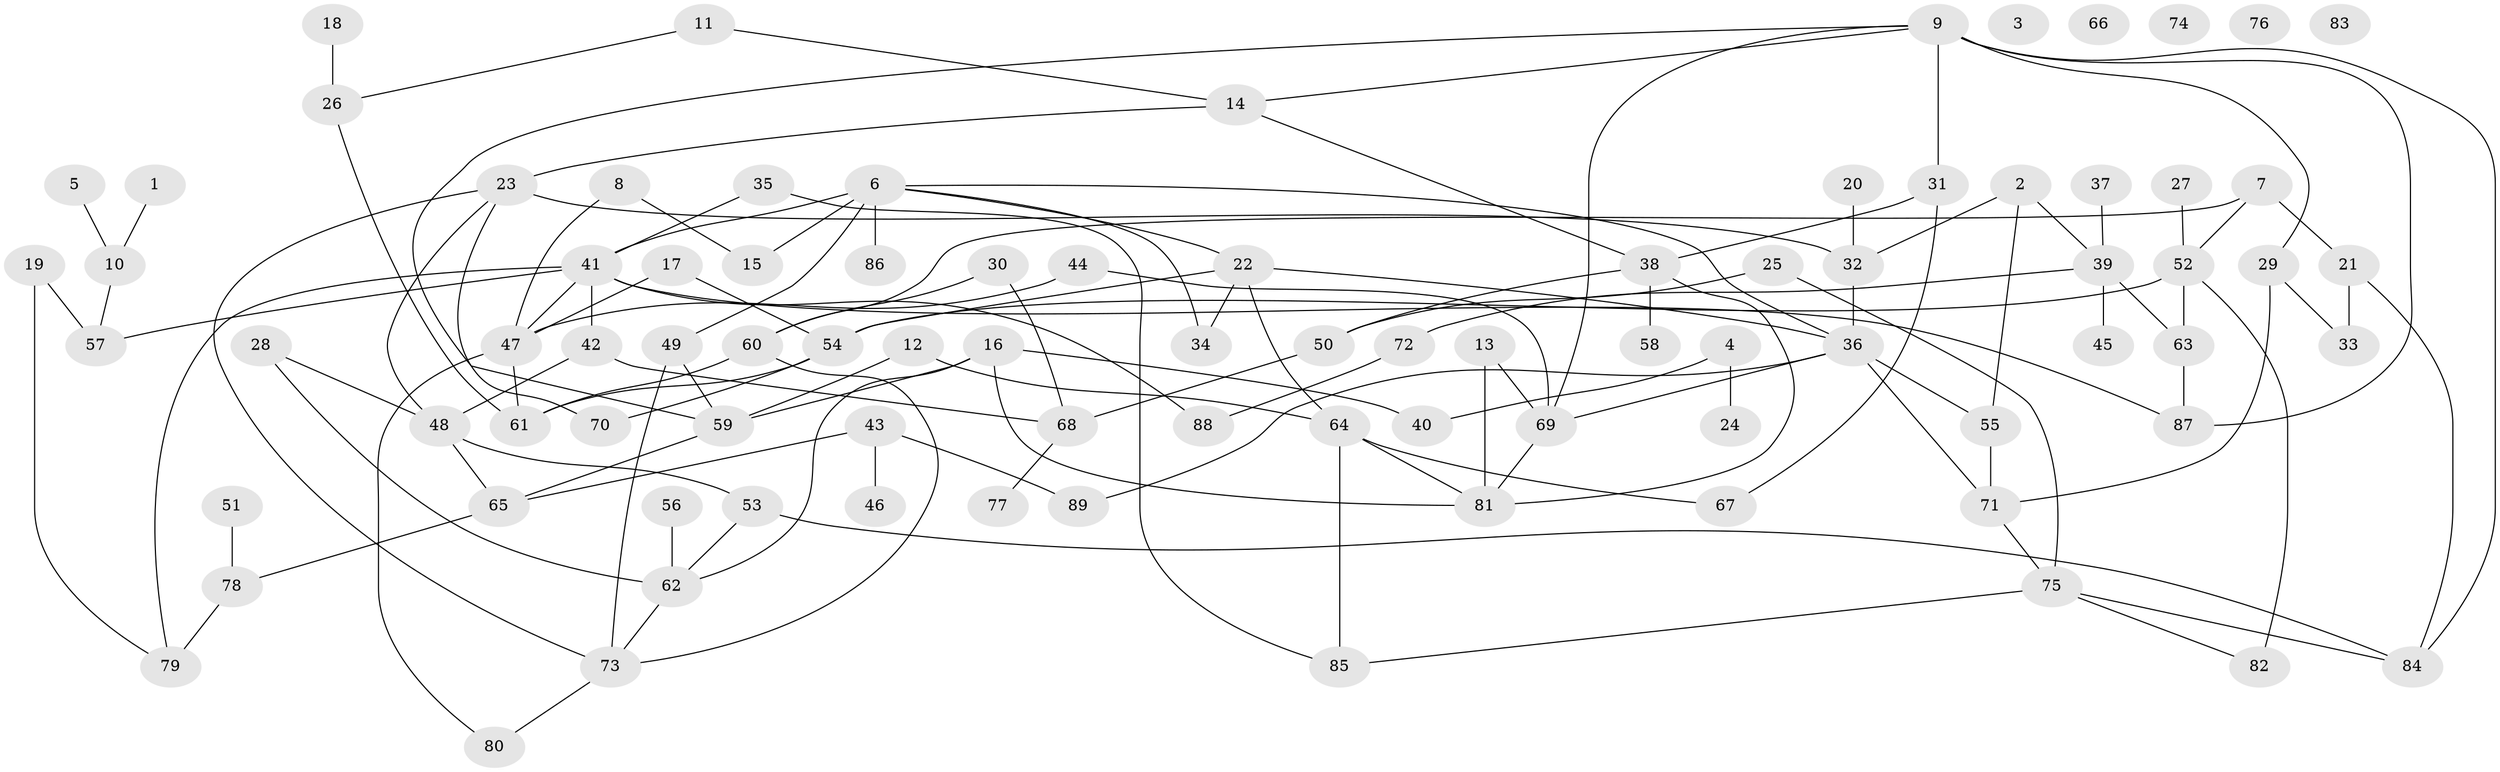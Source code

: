 // Generated by graph-tools (version 1.1) at 2025/25/03/09/25 03:25:18]
// undirected, 89 vertices, 129 edges
graph export_dot {
graph [start="1"]
  node [color=gray90,style=filled];
  1;
  2;
  3;
  4;
  5;
  6;
  7;
  8;
  9;
  10;
  11;
  12;
  13;
  14;
  15;
  16;
  17;
  18;
  19;
  20;
  21;
  22;
  23;
  24;
  25;
  26;
  27;
  28;
  29;
  30;
  31;
  32;
  33;
  34;
  35;
  36;
  37;
  38;
  39;
  40;
  41;
  42;
  43;
  44;
  45;
  46;
  47;
  48;
  49;
  50;
  51;
  52;
  53;
  54;
  55;
  56;
  57;
  58;
  59;
  60;
  61;
  62;
  63;
  64;
  65;
  66;
  67;
  68;
  69;
  70;
  71;
  72;
  73;
  74;
  75;
  76;
  77;
  78;
  79;
  80;
  81;
  82;
  83;
  84;
  85;
  86;
  87;
  88;
  89;
  1 -- 10;
  2 -- 32;
  2 -- 39;
  2 -- 55;
  4 -- 24;
  4 -- 40;
  5 -- 10;
  6 -- 15;
  6 -- 22;
  6 -- 34;
  6 -- 36;
  6 -- 41;
  6 -- 49;
  6 -- 86;
  7 -- 21;
  7 -- 52;
  7 -- 60;
  8 -- 15;
  8 -- 47;
  9 -- 14;
  9 -- 29;
  9 -- 31;
  9 -- 59;
  9 -- 69;
  9 -- 84;
  9 -- 87;
  10 -- 57;
  11 -- 14;
  11 -- 26;
  12 -- 59;
  12 -- 64;
  13 -- 69;
  13 -- 81;
  14 -- 23;
  14 -- 38;
  16 -- 40;
  16 -- 59;
  16 -- 62;
  16 -- 81;
  17 -- 47;
  17 -- 54;
  18 -- 26;
  19 -- 57;
  19 -- 79;
  20 -- 32;
  21 -- 33;
  21 -- 84;
  22 -- 34;
  22 -- 36;
  22 -- 54;
  22 -- 64;
  23 -- 32;
  23 -- 48;
  23 -- 70;
  23 -- 73;
  25 -- 50;
  25 -- 75;
  26 -- 61;
  27 -- 52;
  28 -- 48;
  28 -- 62;
  29 -- 33;
  29 -- 71;
  30 -- 60;
  30 -- 68;
  31 -- 38;
  31 -- 67;
  32 -- 36;
  35 -- 41;
  35 -- 85;
  36 -- 55;
  36 -- 69;
  36 -- 71;
  36 -- 89;
  37 -- 39;
  38 -- 50;
  38 -- 58;
  38 -- 81;
  39 -- 45;
  39 -- 63;
  39 -- 72;
  41 -- 42;
  41 -- 47;
  41 -- 57;
  41 -- 79;
  41 -- 87;
  41 -- 88;
  42 -- 48;
  42 -- 68;
  43 -- 46;
  43 -- 65;
  43 -- 89;
  44 -- 47;
  44 -- 69;
  47 -- 61;
  47 -- 80;
  48 -- 53;
  48 -- 65;
  49 -- 59;
  49 -- 73;
  50 -- 68;
  51 -- 78;
  52 -- 54;
  52 -- 63;
  52 -- 82;
  53 -- 62;
  53 -- 84;
  54 -- 61;
  54 -- 70;
  55 -- 71;
  56 -- 62;
  59 -- 65;
  60 -- 61;
  60 -- 73;
  62 -- 73;
  63 -- 87;
  64 -- 67;
  64 -- 81;
  64 -- 85;
  65 -- 78;
  68 -- 77;
  69 -- 81;
  71 -- 75;
  72 -- 88;
  73 -- 80;
  75 -- 82;
  75 -- 84;
  75 -- 85;
  78 -- 79;
}
